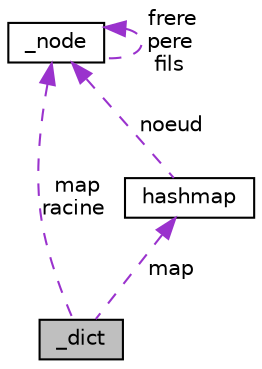 digraph "_dict"
{
  edge [fontname="Helvetica",fontsize="10",labelfontname="Helvetica",labelfontsize="10"];
  node [fontname="Helvetica",fontsize="10",shape=record];
  Node1 [label="_dict",height=0.2,width=0.4,color="black", fillcolor="grey75", style="filled", fontcolor="black"];
  Node2 -> Node1 [dir="back",color="darkorchid3",fontsize="10",style="dashed",label=" map" ,fontname="Helvetica"];
  Node2 [label="hashmap",height=0.2,width=0.4,color="black", fillcolor="white", style="filled",URL="$structhashmap.html",tooltip="Donne un pointeur de noeud et la longueur du mot associe. "];
  Node3 -> Node2 [dir="back",color="darkorchid3",fontsize="10",style="dashed",label=" noeud" ,fontname="Helvetica"];
  Node3 [label="_node",height=0.2,width=0.4,color="black", fillcolor="white", style="filled",URL="$struct__node.html",tooltip="Structure caracterisant un noeud, chaque noeud possede un symbole, un code et pointeur vers sont noeu..."];
  Node3 -> Node3 [dir="back",color="darkorchid3",fontsize="10",style="dashed",label=" frere\npere\nfils" ,fontname="Helvetica"];
  Node3 -> Node1 [dir="back",color="darkorchid3",fontsize="10",style="dashed",label=" map\nracine" ,fontname="Helvetica"];
}
